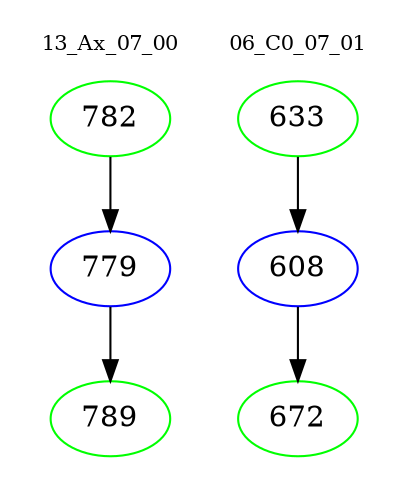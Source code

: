 digraph{
subgraph cluster_0 {
color = white
label = "13_Ax_07_00";
fontsize=10;
T0_782 [label="782", color="green"]
T0_782 -> T0_779 [color="black"]
T0_779 [label="779", color="blue"]
T0_779 -> T0_789 [color="black"]
T0_789 [label="789", color="green"]
}
subgraph cluster_1 {
color = white
label = "06_C0_07_01";
fontsize=10;
T1_633 [label="633", color="green"]
T1_633 -> T1_608 [color="black"]
T1_608 [label="608", color="blue"]
T1_608 -> T1_672 [color="black"]
T1_672 [label="672", color="green"]
}
}

